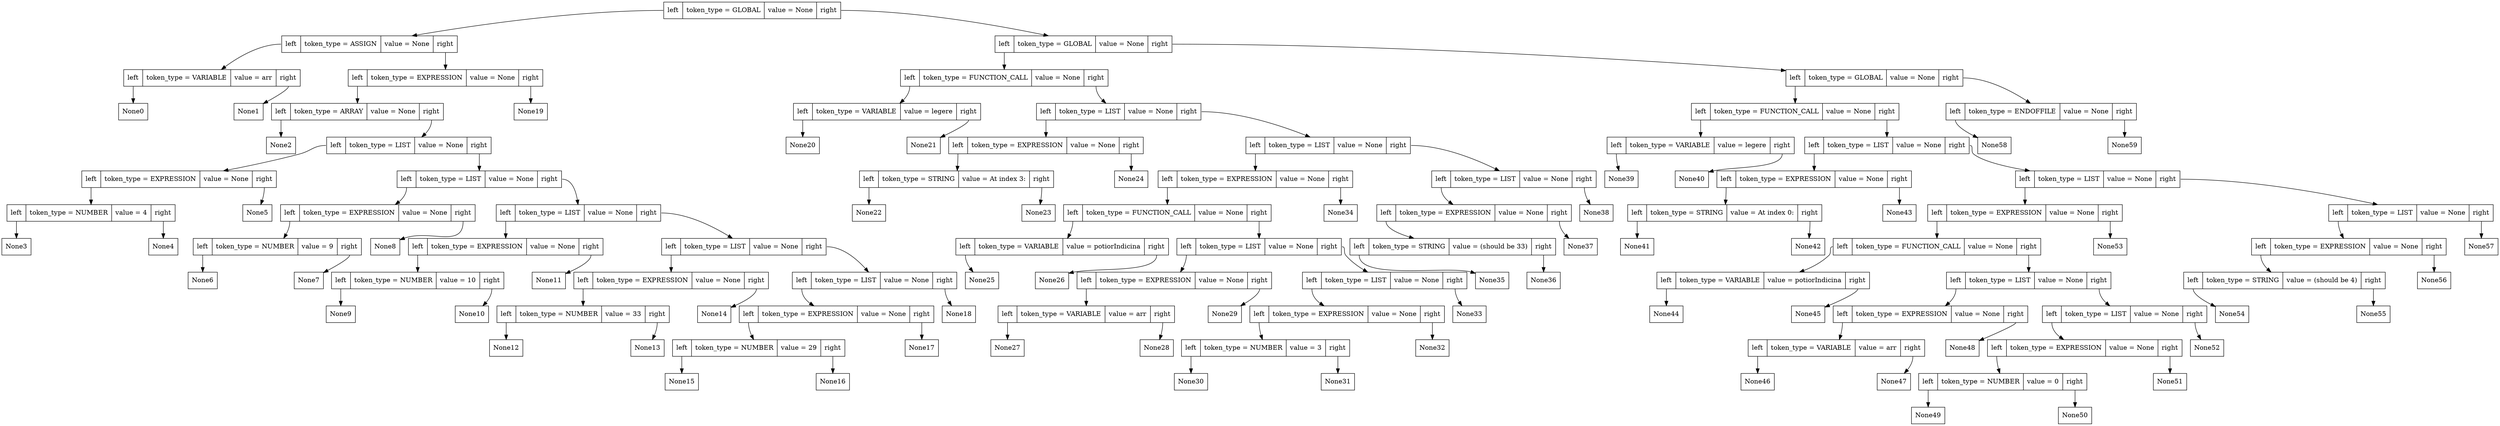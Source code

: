digraph Lexeme {
	node [shape=record];
	3072073292 [label="<f0> left| <f1> token_type = GLOBAL | <f2> value = None | <f3> right"];
	3072073292:f0 -> 3072070668;
	3072070668 [label="<f0> left| <f1> token_type = ASSIGN | <f2> value = None | <f3> right"];
	3072070668:f0 -> 3072061068;
	3072061068 [label="<f0> left| <f1> token_type = VARIABLE | <f2> value = arr | <f3> right"];
	3072061068:f0 -> None0;
	3072061068:f3 -> None1;
	3072070668:f3 -> 3072070604;
	3072070604 [label="<f0> left| <f1> token_type = EXPRESSION | <f2> value = None | <f3> right"];
	3072070604:f0 -> 3072058476;
	3072058476 [label="<f0> left| <f1> token_type = ARRAY | <f2> value = None | <f3> right"];
	3072058476:f0 -> None2;
	3072058476:f3 -> 3072070476;
	3072070476 [label="<f0> left| <f1> token_type = LIST | <f2> value = None | <f3> right"];
	3072070476:f0 -> 3072061228;
	3072061228 [label="<f0> left| <f1> token_type = EXPRESSION | <f2> value = None | <f3> right"];
	3072061228:f0 -> 3072061132;
	3072061132 [label="<f0> left| <f1> token_type = NUMBER | <f2> value = 4 | <f3> right"];
	3072061132:f0 -> None3;
	3072061132:f3 -> None4;
	3072061228:f3 -> None5;
	3072070476:f3 -> 3072070412;
	3072070412 [label="<f0> left| <f1> token_type = LIST | <f2> value = None | <f3> right"];
	3072070412:f0 -> 3072069772;
	3072069772 [label="<f0> left| <f1> token_type = EXPRESSION | <f2> value = None | <f3> right"];
	3072069772:f0 -> 3072069740;
	3072069740 [label="<f0> left| <f1> token_type = NUMBER | <f2> value = 9 | <f3> right"];
	3072069740:f0 -> None6;
	3072069740:f3 -> None7;
	3072069772:f3 -> None8;
	3072070412:f3 -> 3072070348;
	3072070348 [label="<f0> left| <f1> token_type = LIST | <f2> value = None | <f3> right"];
	3072070348:f0 -> 3072069900;
	3072069900 [label="<f0> left| <f1> token_type = EXPRESSION | <f2> value = None | <f3> right"];
	3072069900:f0 -> 3072069836;
	3072069836 [label="<f0> left| <f1> token_type = NUMBER | <f2> value = 10 | <f3> right"];
	3072069836:f0 -> None9;
	3072069836:f3 -> None10;
	3072069900:f3 -> None11;
	3072070348:f3 -> 3072070284;
	3072070284 [label="<f0> left| <f1> token_type = LIST | <f2> value = None | <f3> right"];
	3072070284:f0 -> 3072070028;
	3072070028 [label="<f0> left| <f1> token_type = EXPRESSION | <f2> value = None | <f3> right"];
	3072070028:f0 -> 3072069964;
	3072069964 [label="<f0> left| <f1> token_type = NUMBER | <f2> value = 33 | <f3> right"];
	3072069964:f0 -> None12;
	3072069964:f3 -> None13;
	3072070028:f3 -> None14;
	3072070284:f3 -> 3072070220;
	3072070220 [label="<f0> left| <f1> token_type = LIST | <f2> value = None | <f3> right"];
	3072070220:f0 -> 3072070156;
	3072070156 [label="<f0> left| <f1> token_type = EXPRESSION | <f2> value = None | <f3> right"];
	3072070156:f0 -> 3072070092;
	3072070092 [label="<f0> left| <f1> token_type = NUMBER | <f2> value = 29 | <f3> right"];
	3072070092:f0 -> None15;
	3072070092:f3 -> None16;
	3072070156:f3 -> None17;
	3072070220:f3 -> None18;
	3072070604:f3 -> None19;
	3072073292:f3 -> 3072073228;
	3072073228 [label="<f0> left| <f1> token_type = GLOBAL | <f2> value = None | <f3> right"];
	3072073228:f0 -> 3072071884;
	3072071884 [label="<f0> left| <f1> token_type = FUNCTION_CALL | <f2> value = None | <f3> right"];
	3072071884:f0 -> 3072070764;
	3072070764 [label="<f0> left| <f1> token_type = VARIABLE | <f2> value = legere | <f3> right"];
	3072070764:f0 -> None20;
	3072070764:f3 -> None21;
	3072071884:f3 -> 3072071820;
	3072071820 [label="<f0> left| <f1> token_type = LIST | <f2> value = None | <f3> right"];
	3072071820:f0 -> 3072070892;
	3072070892 [label="<f0> left| <f1> token_type = EXPRESSION | <f2> value = None | <f3> right"];
	3072070892:f0 -> 3072070828;
	3072070828 [label="<f0> left| <f1> token_type = STRING | <f2> value = At index 3:  | <f3> right"];
	3072070828:f0 -> None22;
	3072070828:f3 -> None23;
	3072070892:f3 -> None24;
	3072071820:f3 -> 3072071756;
	3072071756 [label="<f0> left| <f1> token_type = LIST | <f2> value = None | <f3> right"];
	3072071756:f0 -> 3072071500;
	3072071500 [label="<f0> left| <f1> token_type = EXPRESSION | <f2> value = None | <f3> right"];
	3072071500:f0 -> 3072070540;
	3072070540 [label="<f0> left| <f1> token_type = FUNCTION_CALL | <f2> value = None | <f3> right"];
	3072070540:f0 -> 3072070956;
	3072070956 [label="<f0> left| <f1> token_type = VARIABLE | <f2> value = potiorIndicina | <f3> right"];
	3072070956:f0 -> None25;
	3072070956:f3 -> None26;
	3072070540:f3 -> 3072071372;
	3072071372 [label="<f0> left| <f1> token_type = LIST | <f2> value = None | <f3> right"];
	3072071372:f0 -> 3072071116;
	3072071116 [label="<f0> left| <f1> token_type = EXPRESSION | <f2> value = None | <f3> right"];
	3072071116:f0 -> 3072071052;
	3072071052 [label="<f0> left| <f1> token_type = VARIABLE | <f2> value = arr | <f3> right"];
	3072071052:f0 -> None27;
	3072071052:f3 -> None28;
	3072071116:f3 -> None29;
	3072071372:f3 -> 3072071308;
	3072071308 [label="<f0> left| <f1> token_type = LIST | <f2> value = None | <f3> right"];
	3072071308:f0 -> 3072071244;
	3072071244 [label="<f0> left| <f1> token_type = EXPRESSION | <f2> value = None | <f3> right"];
	3072071244:f0 -> 3072071180;
	3072071180 [label="<f0> left| <f1> token_type = NUMBER | <f2> value = 3 | <f3> right"];
	3072071180:f0 -> None30;
	3072071180:f3 -> None31;
	3072071244:f3 -> None32;
	3072071308:f3 -> None33;
	3072071500:f3 -> None34;
	3072071756:f3 -> 3072071692;
	3072071692 [label="<f0> left| <f1> token_type = LIST | <f2> value = None | <f3> right"];
	3072071692:f0 -> 3072071628;
	3072071628 [label="<f0> left| <f1> token_type = EXPRESSION | <f2> value = None | <f3> right"];
	3072071628:f0 -> 3072071564;
	3072071564 [label="<f0> left| <f1> token_type = STRING | <f2> value =  (should be 33) | <f3> right"];
	3072071564:f0 -> None35;
	3072071564:f3 -> None36;
	3072071628:f3 -> None37;
	3072071692:f3 -> None38;
	3072073228:f3 -> 3072073164;
	3072073164 [label="<f0> left| <f1> token_type = GLOBAL | <f2> value = None | <f3> right"];
	3072073164:f0 -> 3072073100;
	3072073100 [label="<f0> left| <f1> token_type = FUNCTION_CALL | <f2> value = None | <f3> right"];
	3072073100:f0 -> 3072072012;
	3072072012 [label="<f0> left| <f1> token_type = VARIABLE | <f2> value = legere | <f3> right"];
	3072072012:f0 -> None39;
	3072072012:f3 -> None40;
	3072073100:f3 -> 3072073036;
	3072073036 [label="<f0> left| <f1> token_type = LIST | <f2> value = None | <f3> right"];
	3072073036:f0 -> 3072072108;
	3072072108 [label="<f0> left| <f1> token_type = EXPRESSION | <f2> value = None | <f3> right"];
	3072072108:f0 -> 3072072044;
	3072072044 [label="<f0> left| <f1> token_type = STRING | <f2> value = At index 0:  | <f3> right"];
	3072072044:f0 -> None41;
	3072072044:f3 -> None42;
	3072072108:f3 -> None43;
	3072073036:f3 -> 3072072972;
	3072072972 [label="<f0> left| <f1> token_type = LIST | <f2> value = None | <f3> right"];
	3072072972:f0 -> 3072072716;
	3072072716 [label="<f0> left| <f1> token_type = EXPRESSION | <f2> value = None | <f3> right"];
	3072072716:f0 -> 3072071948;
	3072071948 [label="<f0> left| <f1> token_type = FUNCTION_CALL | <f2> value = None | <f3> right"];
	3072071948:f0 -> 3072072172;
	3072072172 [label="<f0> left| <f1> token_type = VARIABLE | <f2> value = potiorIndicina | <f3> right"];
	3072072172:f0 -> None44;
	3072072172:f3 -> None45;
	3072071948:f3 -> 3072072588;
	3072072588 [label="<f0> left| <f1> token_type = LIST | <f2> value = None | <f3> right"];
	3072072588:f0 -> 3072072332;
	3072072332 [label="<f0> left| <f1> token_type = EXPRESSION | <f2> value = None | <f3> right"];
	3072072332:f0 -> 3072072268;
	3072072268 [label="<f0> left| <f1> token_type = VARIABLE | <f2> value = arr | <f3> right"];
	3072072268:f0 -> None46;
	3072072268:f3 -> None47;
	3072072332:f3 -> None48;
	3072072588:f3 -> 3072072524;
	3072072524 [label="<f0> left| <f1> token_type = LIST | <f2> value = None | <f3> right"];
	3072072524:f0 -> 3072072460;
	3072072460 [label="<f0> left| <f1> token_type = EXPRESSION | <f2> value = None | <f3> right"];
	3072072460:f0 -> 3072072396;
	3072072396 [label="<f0> left| <f1> token_type = NUMBER | <f2> value = 0 | <f3> right"];
	3072072396:f0 -> None49;
	3072072396:f3 -> None50;
	3072072460:f3 -> None51;
	3072072524:f3 -> None52;
	3072072716:f3 -> None53;
	3072072972:f3 -> 3072072908;
	3072072908 [label="<f0> left| <f1> token_type = LIST | <f2> value = None | <f3> right"];
	3072072908:f0 -> 3072072844;
	3072072844 [label="<f0> left| <f1> token_type = EXPRESSION | <f2> value = None | <f3> right"];
	3072072844:f0 -> 3072072780;
	3072072780 [label="<f0> left| <f1> token_type = STRING | <f2> value =  (should be 4) | <f3> right"];
	3072072780:f0 -> None54;
	3072072780:f3 -> None55;
	3072072844:f3 -> None56;
	3072072908:f3 -> None57;
	3072073164:f3 -> 3072072652;
	3072072652 [label="<f0> left| <f1> token_type = ENDOFFILE | <f2> value = None | <f3> right"];
	3072072652:f0 -> None58;
	3072072652:f3 -> None59;
}
